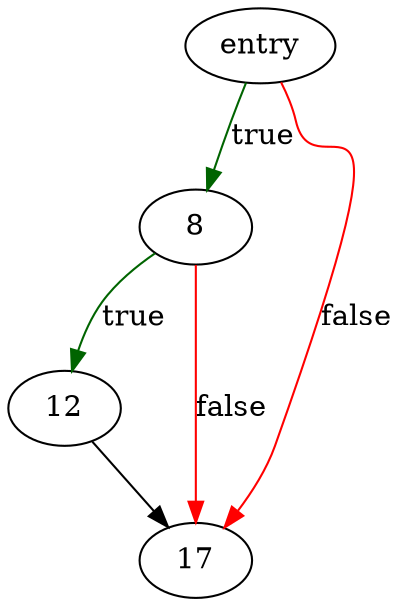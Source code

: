 digraph "xprintf" {
	// Node definitions.
	1 [label=entry];
	8;
	12;
	17;

	// Edge definitions.
	1 -> 8 [
		color=darkgreen
		label=true
	];
	1 -> 17 [
		color=red
		label=false
	];
	8 -> 12 [
		color=darkgreen
		label=true
	];
	8 -> 17 [
		color=red
		label=false
	];
	12 -> 17;
}